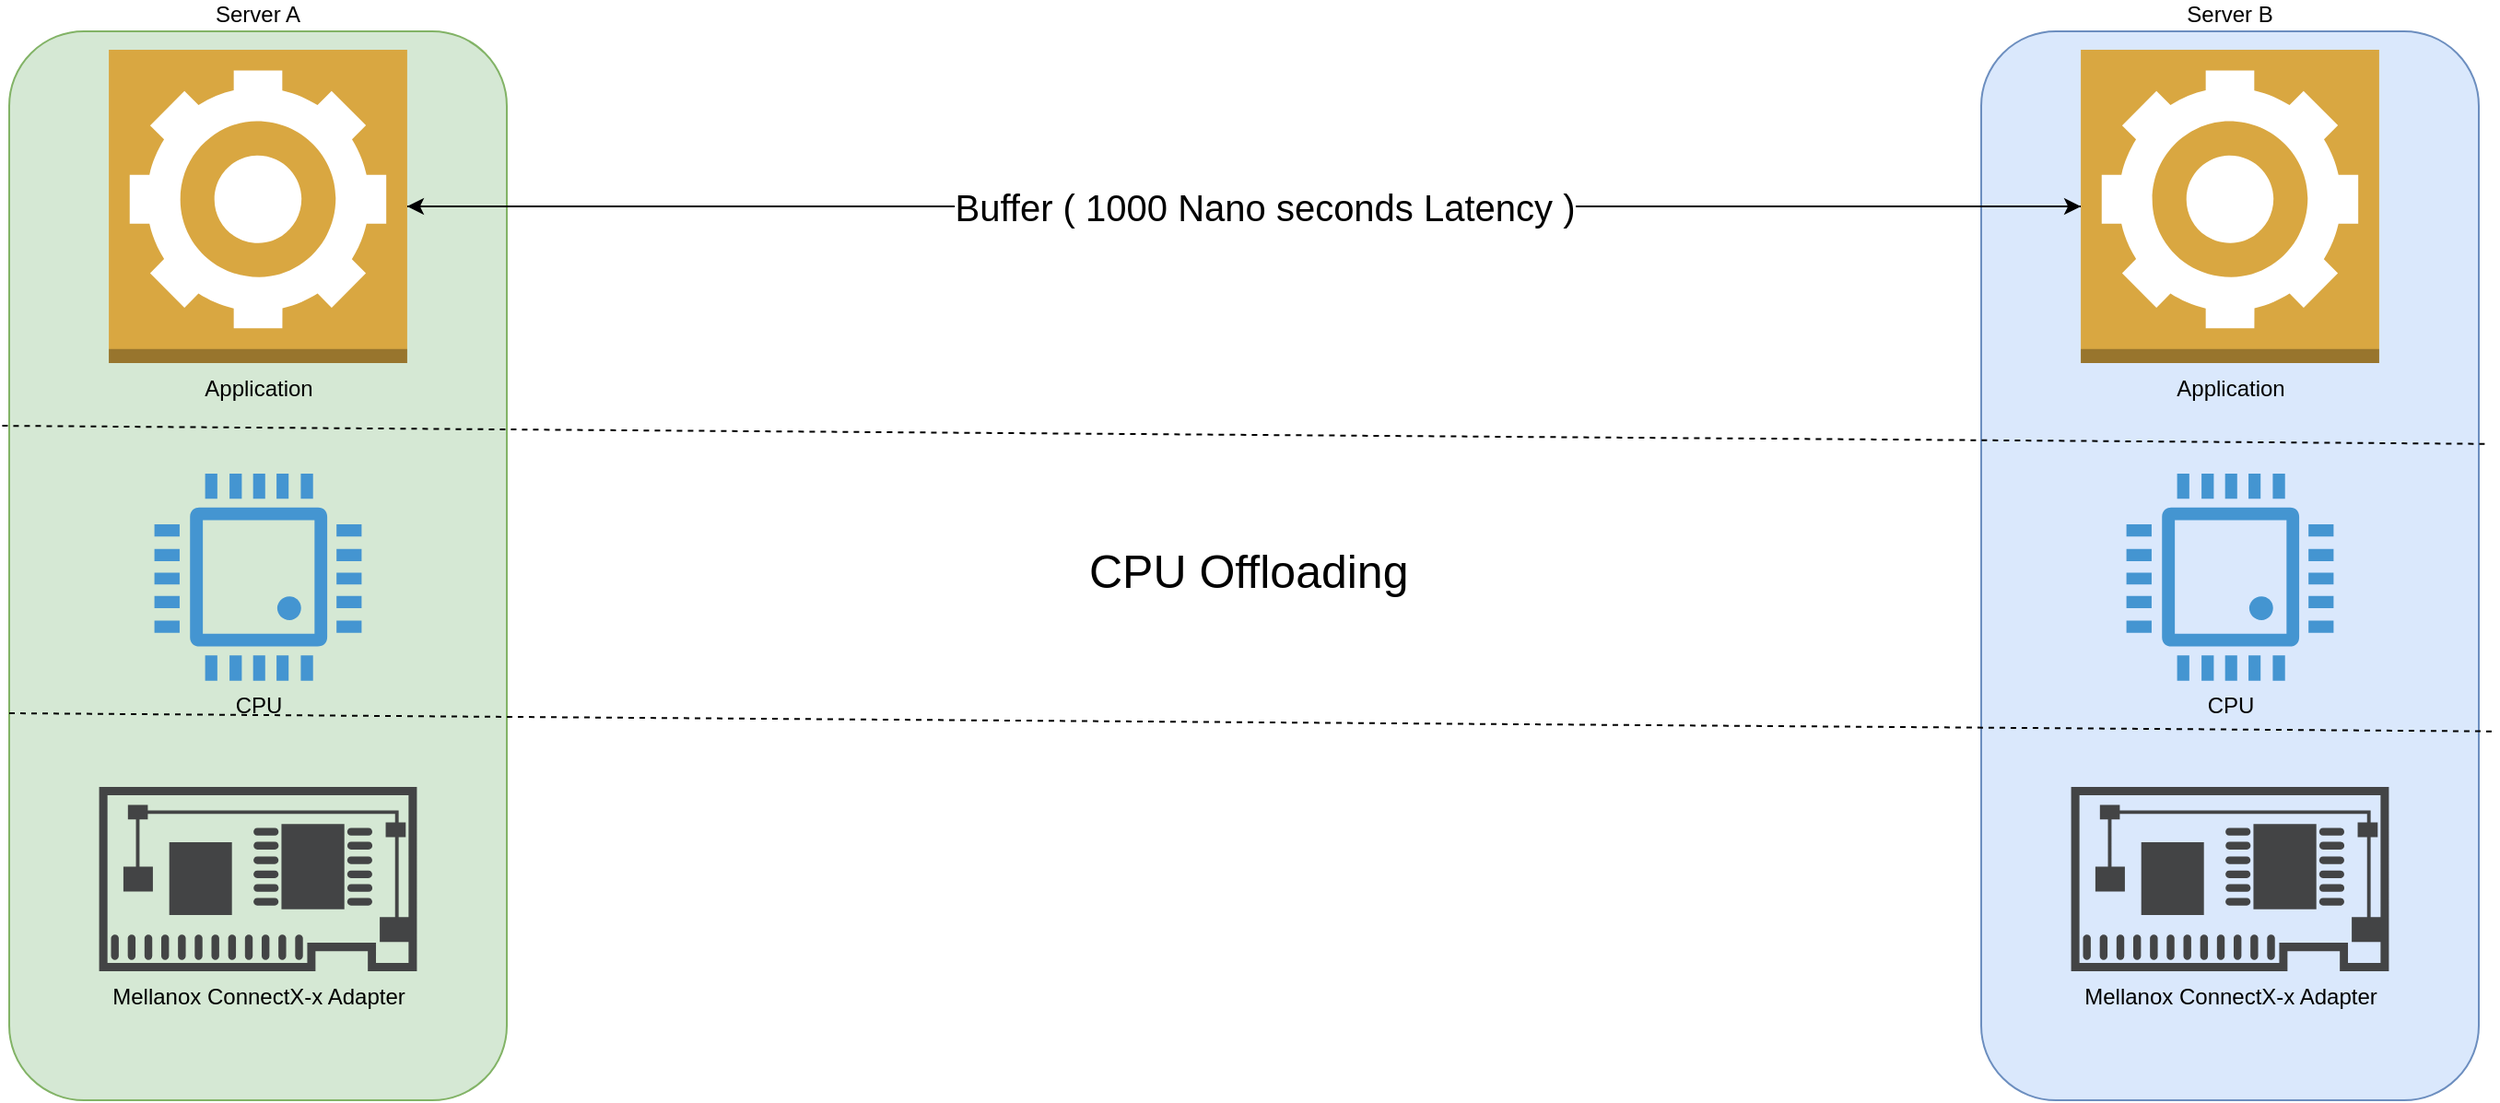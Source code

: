 <mxfile version="14.6.13" type="device"><diagram id="QlXby13kKAPuhAOiOnnD" name="Page-1"><mxGraphModel dx="2431" dy="1159" grid="1" gridSize="10" guides="1" tooltips="1" connect="1" arrows="1" fold="1" page="0" pageScale="1" pageWidth="850" pageHeight="1100" math="0" shadow="0"><root><mxCell id="0"/><mxCell id="1" parent="0"/><mxCell id="tXBgAsusObxv1T5FM4WD-2" value="Server A" style="rounded=1;whiteSpace=wrap;html=1;fillColor=#d5e8d4;strokeColor=#82b366;labelPosition=center;verticalLabelPosition=top;align=center;verticalAlign=bottom;" parent="1" vertex="1"><mxGeometry x="-300" y="150" width="270" height="580" as="geometry"/></mxCell><mxCell id="tXBgAsusObxv1T5FM4WD-3" value="Server B" style="rounded=1;whiteSpace=wrap;html=1;fillColor=#dae8fc;strokeColor=#6c8ebf;labelPosition=center;verticalLabelPosition=top;align=center;verticalAlign=bottom;" parent="1" vertex="1"><mxGeometry x="770" y="150" width="270" height="580" as="geometry"/></mxCell><mxCell id="AxdZGO6mHiUBMYU5p9Ot-3" style="edgeStyle=orthogonalEdgeStyle;rounded=0;orthogonalLoop=1;jettySize=auto;html=1;entryX=0;entryY=0.5;entryDx=0;entryDy=0;entryPerimeter=0;" edge="1" parent="1" source="tXBgAsusObxv1T5FM4WD-4" target="tXBgAsusObxv1T5FM4WD-5"><mxGeometry relative="1" as="geometry"/></mxCell><mxCell id="tXBgAsusObxv1T5FM4WD-4" value="Application" style="outlineConnect=0;dashed=0;verticalLabelPosition=bottom;verticalAlign=top;align=center;html=1;shape=mxgraph.aws3.worker;fillColor=#D9A741;gradientColor=none;" parent="1" vertex="1"><mxGeometry x="-245.95" y="160" width="161.9" height="170" as="geometry"/></mxCell><mxCell id="AxdZGO6mHiUBMYU5p9Ot-4" style="edgeStyle=orthogonalEdgeStyle;rounded=0;orthogonalLoop=1;jettySize=auto;html=1;entryX=1;entryY=0.5;entryDx=0;entryDy=0;entryPerimeter=0;" edge="1" parent="1" source="tXBgAsusObxv1T5FM4WD-5" target="tXBgAsusObxv1T5FM4WD-4"><mxGeometry relative="1" as="geometry"/></mxCell><mxCell id="AxdZGO6mHiUBMYU5p9Ot-5" value="&lt;font style=&quot;font-size: 20px&quot;&gt;Buffer ( 1000 Nano seconds Latency )&lt;/font&gt;" style="edgeLabel;html=1;align=center;verticalAlign=middle;resizable=0;points=[];" vertex="1" connectable="0" parent="AxdZGO6mHiUBMYU5p9Ot-4"><mxGeometry x="-0.13" y="5" relative="1" as="geometry"><mxPoint x="-48" y="-5" as="offset"/></mxGeometry></mxCell><mxCell id="tXBgAsusObxv1T5FM4WD-5" value="Application" style="outlineConnect=0;dashed=0;verticalLabelPosition=bottom;verticalAlign=top;align=center;html=1;shape=mxgraph.aws3.worker;fillColor=#D9A741;gradientColor=none;" parent="1" vertex="1"><mxGeometry x="824.05" y="160" width="161.9" height="170" as="geometry"/></mxCell><mxCell id="tXBgAsusObxv1T5FM4WD-6" value="CPU&lt;br&gt;" style="pointerEvents=1;shadow=0;dashed=0;html=1;strokeColor=none;fillColor=#4495D1;labelPosition=center;verticalLabelPosition=bottom;verticalAlign=top;align=center;outlineConnect=0;shape=mxgraph.veeam.cpu;" parent="1" vertex="1"><mxGeometry x="-221.2" y="390" width="112.4" height="112.4" as="geometry"/></mxCell><mxCell id="tXBgAsusObxv1T5FM4WD-7" value="CPU&lt;br&gt;" style="pointerEvents=1;shadow=0;dashed=0;html=1;strokeColor=none;fillColor=#4495D1;labelPosition=center;verticalLabelPosition=bottom;verticalAlign=top;align=center;outlineConnect=0;shape=mxgraph.veeam.cpu;" parent="1" vertex="1"><mxGeometry x="848.8" y="390" width="112.4" height="112.4" as="geometry"/></mxCell><mxCell id="tXBgAsusObxv1T5FM4WD-8" value="Mellanox ConnectX-x Adapter" style="pointerEvents=1;shadow=0;dashed=0;html=1;strokeColor=none;fillColor=#434445;aspect=fixed;labelPosition=center;verticalLabelPosition=bottom;verticalAlign=top;align=center;outlineConnect=0;shape=mxgraph.vvd.physical_network_adapter;" parent="1" vertex="1"><mxGeometry x="-251.2" y="560" width="172.41" height="100" as="geometry"/></mxCell><mxCell id="tXBgAsusObxv1T5FM4WD-9" value="Mellanox ConnectX-x Adapter" style="pointerEvents=1;shadow=0;dashed=0;html=1;strokeColor=none;fillColor=#434445;aspect=fixed;labelPosition=center;verticalLabelPosition=bottom;verticalAlign=top;align=center;outlineConnect=0;shape=mxgraph.vvd.physical_network_adapter;" parent="1" vertex="1"><mxGeometry x="818.8" y="560" width="172.41" height="100" as="geometry"/></mxCell><mxCell id="tXBgAsusObxv1T5FM4WD-19" value="CPU Offloading" style="text;strokeColor=none;fillColor=none;align=left;verticalAlign=top;spacingLeft=4;spacingRight=4;overflow=hidden;rotatable=0;points=[[0,0.5],[1,0.5]];portConstraint=eastwest;fontSize=25;" parent="1" vertex="1"><mxGeometry x="280" y="421.2" width="210" height="50" as="geometry"/></mxCell><mxCell id="AxdZGO6mHiUBMYU5p9Ot-1" value="" style="endArrow=none;dashed=1;html=1;exitX=-0.014;exitY=0.369;exitDx=0;exitDy=0;exitPerimeter=0;entryX=1.017;entryY=0.386;entryDx=0;entryDy=0;entryPerimeter=0;" edge="1" parent="1" source="tXBgAsusObxv1T5FM4WD-2" target="tXBgAsusObxv1T5FM4WD-3"><mxGeometry width="50" height="50" relative="1" as="geometry"><mxPoint x="440" y="480" as="sourcePoint"/><mxPoint x="490" y="430" as="targetPoint"/></mxGeometry></mxCell><mxCell id="AxdZGO6mHiUBMYU5p9Ot-2" value="" style="endArrow=none;dashed=1;html=1;exitX=-0.014;exitY=0.369;exitDx=0;exitDy=0;exitPerimeter=0;entryX=1.017;entryY=0.386;entryDx=0;entryDy=0;entryPerimeter=0;" edge="1" parent="1"><mxGeometry width="50" height="50" relative="1" as="geometry"><mxPoint x="-300.0" y="520.0" as="sourcePoint"/><mxPoint x="1048.37" y="529.86" as="targetPoint"/></mxGeometry></mxCell></root></mxGraphModel></diagram></mxfile>